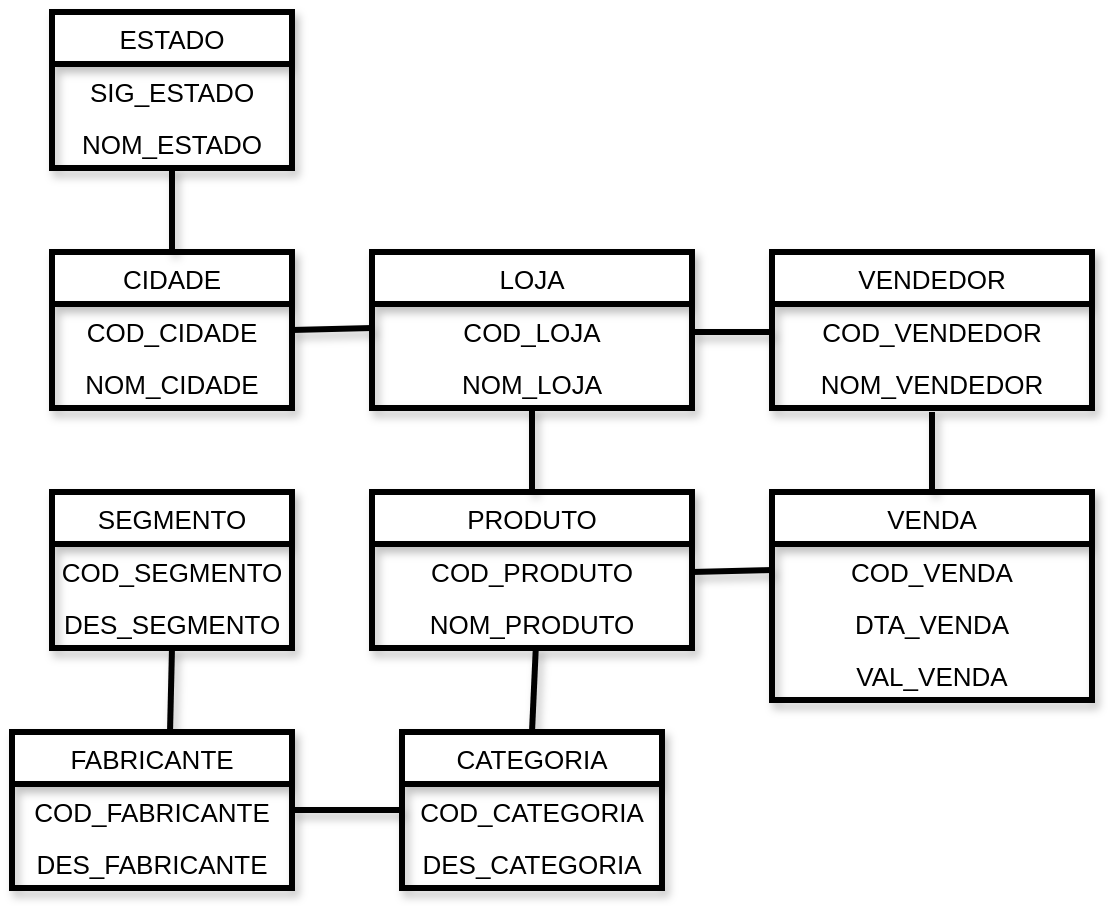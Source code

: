 <mxfile version="20.2.8" type="onedrive"><diagram id="p94_BV2WXYb6fZBuGi5d" name="Página-1"><mxGraphModel grid="1" page="1" gridSize="10" guides="1" tooltips="1" connect="1" arrows="1" fold="1" pageScale="1" pageWidth="827" pageHeight="1169" math="0" shadow="0"><root><mxCell id="0"/><mxCell id="1" parent="0"/><mxCell id="aQOTTXroYHmsbcjA6ZOx-21" value="" style="endArrow=none;html=1;rounded=0;strokeWidth=3;fontSize=13;align=center;fontStyle=0;entryX=0.564;entryY=0.026;entryDx=0;entryDy=0;entryPerimeter=0;shadow=1;sketch=0;labelBorderColor=none;exitX=0.5;exitY=1;exitDx=0;exitDy=0;" edge="1" parent="1" source="aQOTTXroYHmsbcjA6ZOx-14" target="aQOTTXroYHmsbcjA6ZOx-5"><mxGeometry width="50" height="50" relative="1" as="geometry"><mxPoint x="186" y="580" as="sourcePoint"/><mxPoint x="185" y="590" as="targetPoint"/></mxGeometry></mxCell><mxCell id="wqZH-3tz7OTlczODDg6n-1" value="VENDA" style="swimlane;fontStyle=0;childLayout=stackLayout;horizontal=1;startSize=26;horizontalStack=0;resizeParent=1;resizeParentMax=0;resizeLast=0;collapsible=1;marginBottom=0;strokeWidth=3;fontSize=13;align=center;shadow=1;sketch=0;labelBorderColor=none;" vertex="1" parent="1"><mxGeometry x="480" y="480" width="160" height="104" as="geometry"/></mxCell><mxCell id="wqZH-3tz7OTlczODDg6n-2" value="COD_VENDA" style="text;align=center;verticalAlign=top;spacingLeft=4;spacingRight=4;overflow=hidden;rotatable=0;points=[[0,0.5],[1,0.5]];portConstraint=eastwest;strokeWidth=3;fontSize=13;fontStyle=0;shadow=1;sketch=0;labelBorderColor=none;" vertex="1" parent="wqZH-3tz7OTlczODDg6n-1"><mxGeometry y="26" width="160" height="26" as="geometry"/></mxCell><mxCell id="wqZH-3tz7OTlczODDg6n-3" value="DTA_VENDA" style="text;align=center;verticalAlign=top;spacingLeft=4;spacingRight=4;overflow=hidden;rotatable=0;points=[[0,0.5],[1,0.5]];portConstraint=eastwest;strokeWidth=3;fontSize=13;fontStyle=0;shadow=1;sketch=0;labelBorderColor=none;" vertex="1" parent="wqZH-3tz7OTlczODDg6n-1"><mxGeometry y="52" width="160" height="26" as="geometry"/></mxCell><mxCell id="wqZH-3tz7OTlczODDg6n-4" value="VAL_VENDA" style="text;align=center;verticalAlign=top;spacingLeft=4;spacingRight=4;overflow=hidden;rotatable=0;points=[[0,0.5],[1,0.5]];portConstraint=eastwest;strokeWidth=3;fontSize=13;fontStyle=0;shadow=1;sketch=0;labelBorderColor=none;" vertex="1" parent="wqZH-3tz7OTlczODDg6n-1"><mxGeometry y="78" width="160" height="26" as="geometry"/></mxCell><mxCell id="wqZH-3tz7OTlczODDg6n-5" value="PRODUTO" style="swimlane;fontStyle=0;childLayout=stackLayout;horizontal=1;startSize=26;horizontalStack=0;resizeParent=1;resizeParentMax=0;resizeLast=0;collapsible=1;marginBottom=0;strokeWidth=3;fontSize=13;align=center;shadow=1;sketch=0;labelBorderColor=none;" vertex="1" parent="1"><mxGeometry x="280" y="480" width="160" height="78" as="geometry"/></mxCell><mxCell id="wqZH-3tz7OTlczODDg6n-6" value="COD_PRODUTO" style="text;align=center;verticalAlign=top;spacingLeft=4;spacingRight=4;overflow=hidden;rotatable=0;points=[[0,0.5],[1,0.5]];portConstraint=eastwest;strokeWidth=3;fontSize=13;fontStyle=0;shadow=1;sketch=0;labelBorderColor=none;" vertex="1" parent="wqZH-3tz7OTlczODDg6n-5"><mxGeometry y="26" width="160" height="26" as="geometry"/></mxCell><mxCell id="wqZH-3tz7OTlczODDg6n-7" value="NOM_PRODUTO" style="text;align=center;verticalAlign=top;spacingLeft=4;spacingRight=4;overflow=hidden;rotatable=0;points=[[0,0.5],[1,0.5]];portConstraint=eastwest;strokeWidth=3;fontSize=13;fontStyle=0;shadow=1;sketch=0;labelBorderColor=none;" vertex="1" parent="wqZH-3tz7OTlczODDg6n-5"><mxGeometry y="52" width="160" height="26" as="geometry"/></mxCell><mxCell id="wqZH-3tz7OTlczODDg6n-9" value="LOJA" style="swimlane;fontStyle=0;childLayout=stackLayout;horizontal=1;startSize=26;horizontalStack=0;resizeParent=1;resizeParentMax=0;resizeLast=0;collapsible=1;marginBottom=0;strokeWidth=3;fontSize=13;align=center;shadow=1;sketch=0;labelBorderColor=none;" vertex="1" parent="1"><mxGeometry x="280" y="360" width="160" height="78" as="geometry"/></mxCell><mxCell id="wqZH-3tz7OTlczODDg6n-10" value="COD_LOJA" style="text;align=center;verticalAlign=top;spacingLeft=4;spacingRight=4;overflow=hidden;rotatable=0;points=[[0,0.5],[1,0.5]];portConstraint=eastwest;strokeWidth=3;fontSize=13;fontStyle=0;shadow=1;sketch=0;labelBorderColor=none;" vertex="1" parent="wqZH-3tz7OTlczODDg6n-9"><mxGeometry y="26" width="160" height="26" as="geometry"/></mxCell><mxCell id="6LkWzSc0TwyM9pbq_JKa-1" value="NOM_LOJA" style="text;align=center;verticalAlign=top;spacingLeft=4;spacingRight=4;overflow=hidden;rotatable=0;points=[[0,0.5],[1,0.5]];portConstraint=eastwest;strokeWidth=3;fontSize=13;fontStyle=0;shadow=1;sketch=0;labelBorderColor=none;" vertex="1" parent="wqZH-3tz7OTlczODDg6n-9"><mxGeometry y="52" width="160" height="26" as="geometry"/></mxCell><mxCell id="wqZH-3tz7OTlczODDg6n-13" value="VENDEDOR" style="swimlane;fontStyle=0;childLayout=stackLayout;horizontal=1;startSize=26;horizontalStack=0;resizeParent=1;resizeParentMax=0;resizeLast=0;collapsible=1;marginBottom=0;strokeWidth=3;fontSize=13;align=center;shadow=1;sketch=0;labelBorderColor=none;" vertex="1" parent="1"><mxGeometry x="480" y="360" width="160" height="78" as="geometry"/></mxCell><mxCell id="wqZH-3tz7OTlczODDg6n-14" value="COD_VENDEDOR" style="text;align=center;verticalAlign=top;spacingLeft=4;spacingRight=4;overflow=hidden;rotatable=0;points=[[0,0.5],[1,0.5]];portConstraint=eastwest;strokeWidth=3;fontSize=13;fontStyle=0;shadow=1;sketch=0;labelBorderColor=none;" vertex="1" parent="wqZH-3tz7OTlczODDg6n-13"><mxGeometry y="26" width="160" height="26" as="geometry"/></mxCell><mxCell id="wqZH-3tz7OTlczODDg6n-15" value="NOM_VENDEDOR" style="text;align=center;verticalAlign=top;spacingLeft=4;spacingRight=4;overflow=hidden;rotatable=0;points=[[0,0.5],[1,0.5]];portConstraint=eastwest;strokeWidth=3;fontSize=13;fontStyle=0;shadow=1;sketch=0;labelBorderColor=none;" vertex="1" parent="wqZH-3tz7OTlczODDg6n-13"><mxGeometry y="52" width="160" height="26" as="geometry"/></mxCell><mxCell id="wqZH-3tz7OTlczODDg6n-17" value="CIDADE" style="swimlane;fontStyle=0;childLayout=stackLayout;horizontal=1;startSize=26;horizontalStack=0;resizeParent=1;resizeParentMax=0;resizeLast=0;collapsible=1;marginBottom=0;strokeWidth=3;fontSize=13;align=center;shadow=1;sketch=0;labelBorderColor=none;" vertex="1" parent="1"><mxGeometry x="120" y="360" width="120" height="78" as="geometry"/></mxCell><mxCell id="aQOTTXroYHmsbcjA6ZOx-34" value="COD_CIDADE" style="text;align=center;verticalAlign=top;spacingLeft=4;spacingRight=4;overflow=hidden;rotatable=0;points=[[0,0.5],[1,0.5]];portConstraint=eastwest;strokeWidth=3;fontSize=13;fontStyle=0;shadow=1;sketch=0;labelBorderColor=none;" vertex="1" parent="wqZH-3tz7OTlczODDg6n-17"><mxGeometry y="26" width="120" height="26" as="geometry"/></mxCell><mxCell id="wqZH-3tz7OTlczODDg6n-18" value="NOM_CIDADE" style="text;align=center;verticalAlign=top;spacingLeft=4;spacingRight=4;overflow=hidden;rotatable=0;points=[[0,0.5],[1,0.5]];portConstraint=eastwest;strokeWidth=3;fontSize=13;fontStyle=0;shadow=1;sketch=0;labelBorderColor=none;" vertex="1" parent="wqZH-3tz7OTlczODDg6n-17"><mxGeometry y="52" width="120" height="26" as="geometry"/></mxCell><mxCell id="wqZH-3tz7OTlczODDg6n-633" value="" style="endArrow=none;html=1;rounded=0;strokeWidth=3;entryX=0.5;entryY=0;entryDx=0;entryDy=0;fontSize=13;align=center;fontStyle=0;exitX=0.5;exitY=1.077;exitDx=0;exitDy=0;exitPerimeter=0;shadow=1;sketch=0;labelBorderColor=none;" edge="1" parent="1" source="wqZH-3tz7OTlczODDg6n-15" target="wqZH-3tz7OTlczODDg6n-1"><mxGeometry width="50" height="50" relative="1" as="geometry"><mxPoint x="560" y="460" as="sourcePoint"/><mxPoint x="570" y="530" as="targetPoint"/></mxGeometry></mxCell><mxCell id="wqZH-3tz7OTlczODDg6n-634" value="" style="endArrow=none;html=1;rounded=0;strokeWidth=3;entryX=0;entryY=0.5;entryDx=0;entryDy=0;fontSize=13;align=center;fontStyle=0;exitX=1;exitY=0.538;exitDx=0;exitDy=0;exitPerimeter=0;shadow=1;sketch=0;labelBorderColor=none;" edge="1" parent="1" source="wqZH-3tz7OTlczODDg6n-6" target="wqZH-3tz7OTlczODDg6n-2"><mxGeometry width="50" height="50" relative="1" as="geometry"><mxPoint x="450" y="520" as="sourcePoint"/><mxPoint x="540" y="540" as="targetPoint"/></mxGeometry></mxCell><mxCell id="wqZH-3tz7OTlczODDg6n-636" value="" style="endArrow=none;html=1;rounded=0;strokeWidth=3;exitX=1;exitY=0.538;exitDx=0;exitDy=0;exitPerimeter=0;entryX=0;entryY=0.538;entryDx=0;entryDy=0;entryPerimeter=0;fontSize=13;align=center;fontStyle=0;shadow=1;sketch=0;labelBorderColor=none;" edge="1" parent="1" source="wqZH-3tz7OTlczODDg6n-10" target="wqZH-3tz7OTlczODDg6n-14"><mxGeometry width="50" height="50" relative="1" as="geometry"><mxPoint x="450" y="410" as="sourcePoint"/><mxPoint x="540" y="400" as="targetPoint"/></mxGeometry></mxCell><mxCell id="aQOTTXroYHmsbcjA6ZOx-1" value="ESTADO" style="swimlane;fontStyle=0;childLayout=stackLayout;horizontal=1;startSize=26;horizontalStack=0;resizeParent=1;resizeParentMax=0;resizeLast=0;collapsible=1;marginBottom=0;strokeWidth=3;fontSize=13;align=center;shadow=1;sketch=0;labelBorderColor=none;" vertex="1" parent="1"><mxGeometry x="120" y="240" width="120" height="78" as="geometry"/></mxCell><mxCell id="aQOTTXroYHmsbcjA6ZOx-32" value="SIG_ESTADO" style="text;align=center;verticalAlign=top;spacingLeft=4;spacingRight=4;overflow=hidden;rotatable=0;points=[[0,0.5],[1,0.5]];portConstraint=eastwest;strokeWidth=3;fontSize=13;fontStyle=0;shadow=1;sketch=0;labelBorderColor=none;" vertex="1" parent="aQOTTXroYHmsbcjA6ZOx-1"><mxGeometry y="26" width="120" height="26" as="geometry"/></mxCell><mxCell id="aQOTTXroYHmsbcjA6ZOx-2" value="NOM_ESTADO&#10;" style="text;align=center;verticalAlign=top;spacingLeft=4;spacingRight=4;overflow=hidden;rotatable=0;points=[[0,0.5],[1,0.5]];portConstraint=eastwest;strokeWidth=3;fontSize=13;fontStyle=0;shadow=1;sketch=0;labelBorderColor=none;" vertex="1" parent="aQOTTXroYHmsbcjA6ZOx-1"><mxGeometry y="52" width="120" height="26" as="geometry"/></mxCell><mxCell id="aQOTTXroYHmsbcjA6ZOx-3" value="" style="endArrow=none;html=1;rounded=0;strokeWidth=3;exitX=0.5;exitY=0;exitDx=0;exitDy=0;fontSize=13;align=center;fontStyle=0;entryX=0.5;entryY=1;entryDx=0;entryDy=0;shadow=1;sketch=0;labelBorderColor=none;" edge="1" parent="1" source="wqZH-3tz7OTlczODDg6n-17" target="aQOTTXroYHmsbcjA6ZOx-1"><mxGeometry width="50" height="50" relative="1" as="geometry"><mxPoint x="180" y="350" as="sourcePoint"/><mxPoint x="180" y="330" as="targetPoint"/></mxGeometry></mxCell><mxCell id="wqZH-3tz7OTlczODDg6n-632" value="" style="endArrow=none;html=1;rounded=0;strokeWidth=3;exitX=0.5;exitY=0;exitDx=0;exitDy=0;entryX=0.5;entryY=1;entryDx=0;entryDy=0;fontSize=13;align=center;fontStyle=0;shadow=1;sketch=0;labelBorderColor=none;" edge="1" parent="1" source="wqZH-3tz7OTlczODDg6n-5" target="wqZH-3tz7OTlczODDg6n-9"><mxGeometry width="50" height="50" relative="1" as="geometry"><mxPoint x="359.5" y="550" as="sourcePoint"/><mxPoint x="390" y="550" as="targetPoint"/></mxGeometry></mxCell><mxCell id="aQOTTXroYHmsbcjA6ZOx-4" value="" style="endArrow=none;html=1;rounded=0;strokeWidth=3;exitX=1;exitY=0.5;exitDx=0;exitDy=0;entryX=0;entryY=0.462;entryDx=0;entryDy=0;entryPerimeter=0;fontSize=13;align=center;fontStyle=0;shadow=1;sketch=0;labelBorderColor=none;" edge="1" parent="1" source="aQOTTXroYHmsbcjA6ZOx-34" target="wqZH-3tz7OTlczODDg6n-10"><mxGeometry width="50" height="50" relative="1" as="geometry"><mxPoint x="190" y="398" as="sourcePoint"/><mxPoint x="270" y="398" as="targetPoint"/></mxGeometry></mxCell><mxCell id="aQOTTXroYHmsbcjA6ZOx-5" value="FABRICANTE" style="swimlane;fontStyle=0;childLayout=stackLayout;horizontal=1;startSize=26;horizontalStack=0;resizeParent=1;resizeParentMax=0;resizeLast=0;collapsible=1;marginBottom=0;strokeWidth=3;fontSize=13;align=center;shadow=1;sketch=0;labelBorderColor=none;" vertex="1" parent="1"><mxGeometry x="100" y="600" width="140" height="78" as="geometry"/></mxCell><mxCell id="aQOTTXroYHmsbcjA6ZOx-37" value="COD_FABRICANTE" style="text;align=center;verticalAlign=top;spacingLeft=4;spacingRight=4;overflow=hidden;rotatable=0;points=[[0,0.5],[1,0.5]];portConstraint=eastwest;strokeWidth=3;fontSize=13;fontStyle=0;shadow=1;sketch=0;labelBorderColor=none;" vertex="1" parent="aQOTTXroYHmsbcjA6ZOx-5"><mxGeometry y="26" width="140" height="26" as="geometry"/></mxCell><mxCell id="wqZH-3tz7OTlczODDg6n-12" value="DES_FABRICANTE" style="text;align=center;verticalAlign=top;spacingLeft=4;spacingRight=4;overflow=hidden;rotatable=0;points=[[0,0.5],[1,0.5]];portConstraint=eastwest;strokeWidth=3;fontSize=13;fontStyle=0;shadow=1;sketch=0;labelBorderColor=none;" vertex="1" parent="aQOTTXroYHmsbcjA6ZOx-5"><mxGeometry y="52" width="140" height="26" as="geometry"/></mxCell><mxCell id="aQOTTXroYHmsbcjA6ZOx-13" value="" style="endArrow=none;html=1;rounded=0;strokeWidth=3;fontSize=13;align=center;fontStyle=0;entryX=0.512;entryY=0.984;entryDx=0;entryDy=0;entryPerimeter=0;exitX=0.5;exitY=0;exitDx=0;exitDy=0;shadow=1;sketch=0;labelBorderColor=none;" edge="1" parent="1" source="aQOTTXroYHmsbcjA6ZOx-17" target="wqZH-3tz7OTlczODDg6n-7"><mxGeometry width="50" height="50" relative="1" as="geometry"><mxPoint x="362" y="590" as="sourcePoint"/><mxPoint x="360" y="640" as="targetPoint"/></mxGeometry></mxCell><mxCell id="aQOTTXroYHmsbcjA6ZOx-14" value="SEGMENTO" style="swimlane;fontStyle=0;childLayout=stackLayout;horizontal=1;startSize=26;horizontalStack=0;resizeParent=1;resizeParentMax=0;resizeLast=0;collapsible=1;marginBottom=0;strokeWidth=3;fontSize=13;align=center;shadow=1;sketch=0;labelBorderColor=none;" vertex="1" parent="1"><mxGeometry x="120" y="480" width="120" height="78" as="geometry"/></mxCell><mxCell id="aQOTTXroYHmsbcjA6ZOx-31" value="COD_SEGMENTO&#10;" style="text;align=center;verticalAlign=top;spacingLeft=4;spacingRight=4;overflow=hidden;rotatable=0;points=[[0,0.5],[1,0.5]];portConstraint=eastwest;strokeWidth=3;fontSize=13;fontStyle=0;shadow=1;sketch=0;labelBorderColor=none;" vertex="1" parent="aQOTTXroYHmsbcjA6ZOx-14"><mxGeometry y="26" width="120" height="26" as="geometry"/></mxCell><mxCell id="wqZH-3tz7OTlczODDg6n-11" value="DES_SEGMENTO" style="text;align=center;verticalAlign=top;spacingLeft=4;spacingRight=4;overflow=hidden;rotatable=0;points=[[0,0.5],[1,0.5]];portConstraint=eastwest;strokeWidth=3;fontSize=13;fontStyle=0;shadow=1;sketch=0;labelBorderColor=none;" vertex="1" parent="aQOTTXroYHmsbcjA6ZOx-14"><mxGeometry y="52" width="120" height="26" as="geometry"/></mxCell><mxCell id="aQOTTXroYHmsbcjA6ZOx-17" value="CATEGORIA" style="swimlane;fontStyle=0;childLayout=stackLayout;horizontal=1;startSize=26;horizontalStack=0;resizeParent=1;resizeParentMax=0;resizeLast=0;collapsible=1;marginBottom=0;strokeWidth=3;fontSize=13;align=center;shadow=1;sketch=0;labelBorderColor=none;" vertex="1" parent="1"><mxGeometry x="295" y="600" width="130" height="78" as="geometry"/></mxCell><mxCell id="aQOTTXroYHmsbcjA6ZOx-27" value="COD_CATEGORIA" style="text;align=center;verticalAlign=top;spacingLeft=4;spacingRight=4;overflow=hidden;rotatable=0;points=[[0,0.5],[1,0.5]];portConstraint=eastwest;strokeWidth=3;fontSize=13;fontStyle=0;shadow=1;sketch=0;labelBorderColor=none;" vertex="1" parent="aQOTTXroYHmsbcjA6ZOx-17"><mxGeometry y="26" width="130" height="26" as="geometry"/></mxCell><mxCell id="wqZH-3tz7OTlczODDg6n-8" value="DES_CATEGORIA" style="text;align=center;verticalAlign=top;spacingLeft=4;spacingRight=4;overflow=hidden;rotatable=0;points=[[0,0.5],[1,0.5]];portConstraint=eastwest;strokeWidth=3;fontSize=13;fontStyle=0;shadow=1;sketch=0;labelBorderColor=none;" vertex="1" parent="aQOTTXroYHmsbcjA6ZOx-17"><mxGeometry y="52" width="130" height="26" as="geometry"/></mxCell><mxCell id="aQOTTXroYHmsbcjA6ZOx-20" value="" style="endArrow=none;html=1;rounded=0;strokeWidth=3;fontSize=13;align=center;fontStyle=0;exitX=0;exitY=0.5;exitDx=0;exitDy=0;entryX=1;entryY=0.5;entryDx=0;entryDy=0;shadow=1;sketch=0;labelBorderColor=none;" edge="1" parent="1" source="aQOTTXroYHmsbcjA6ZOx-27" target="aQOTTXroYHmsbcjA6ZOx-5"><mxGeometry width="50" height="50" relative="1" as="geometry"><mxPoint x="260" y="639" as="sourcePoint"/><mxPoint x="250" y="639" as="targetPoint"/></mxGeometry></mxCell></root></mxGraphModel></diagram></mxfile>